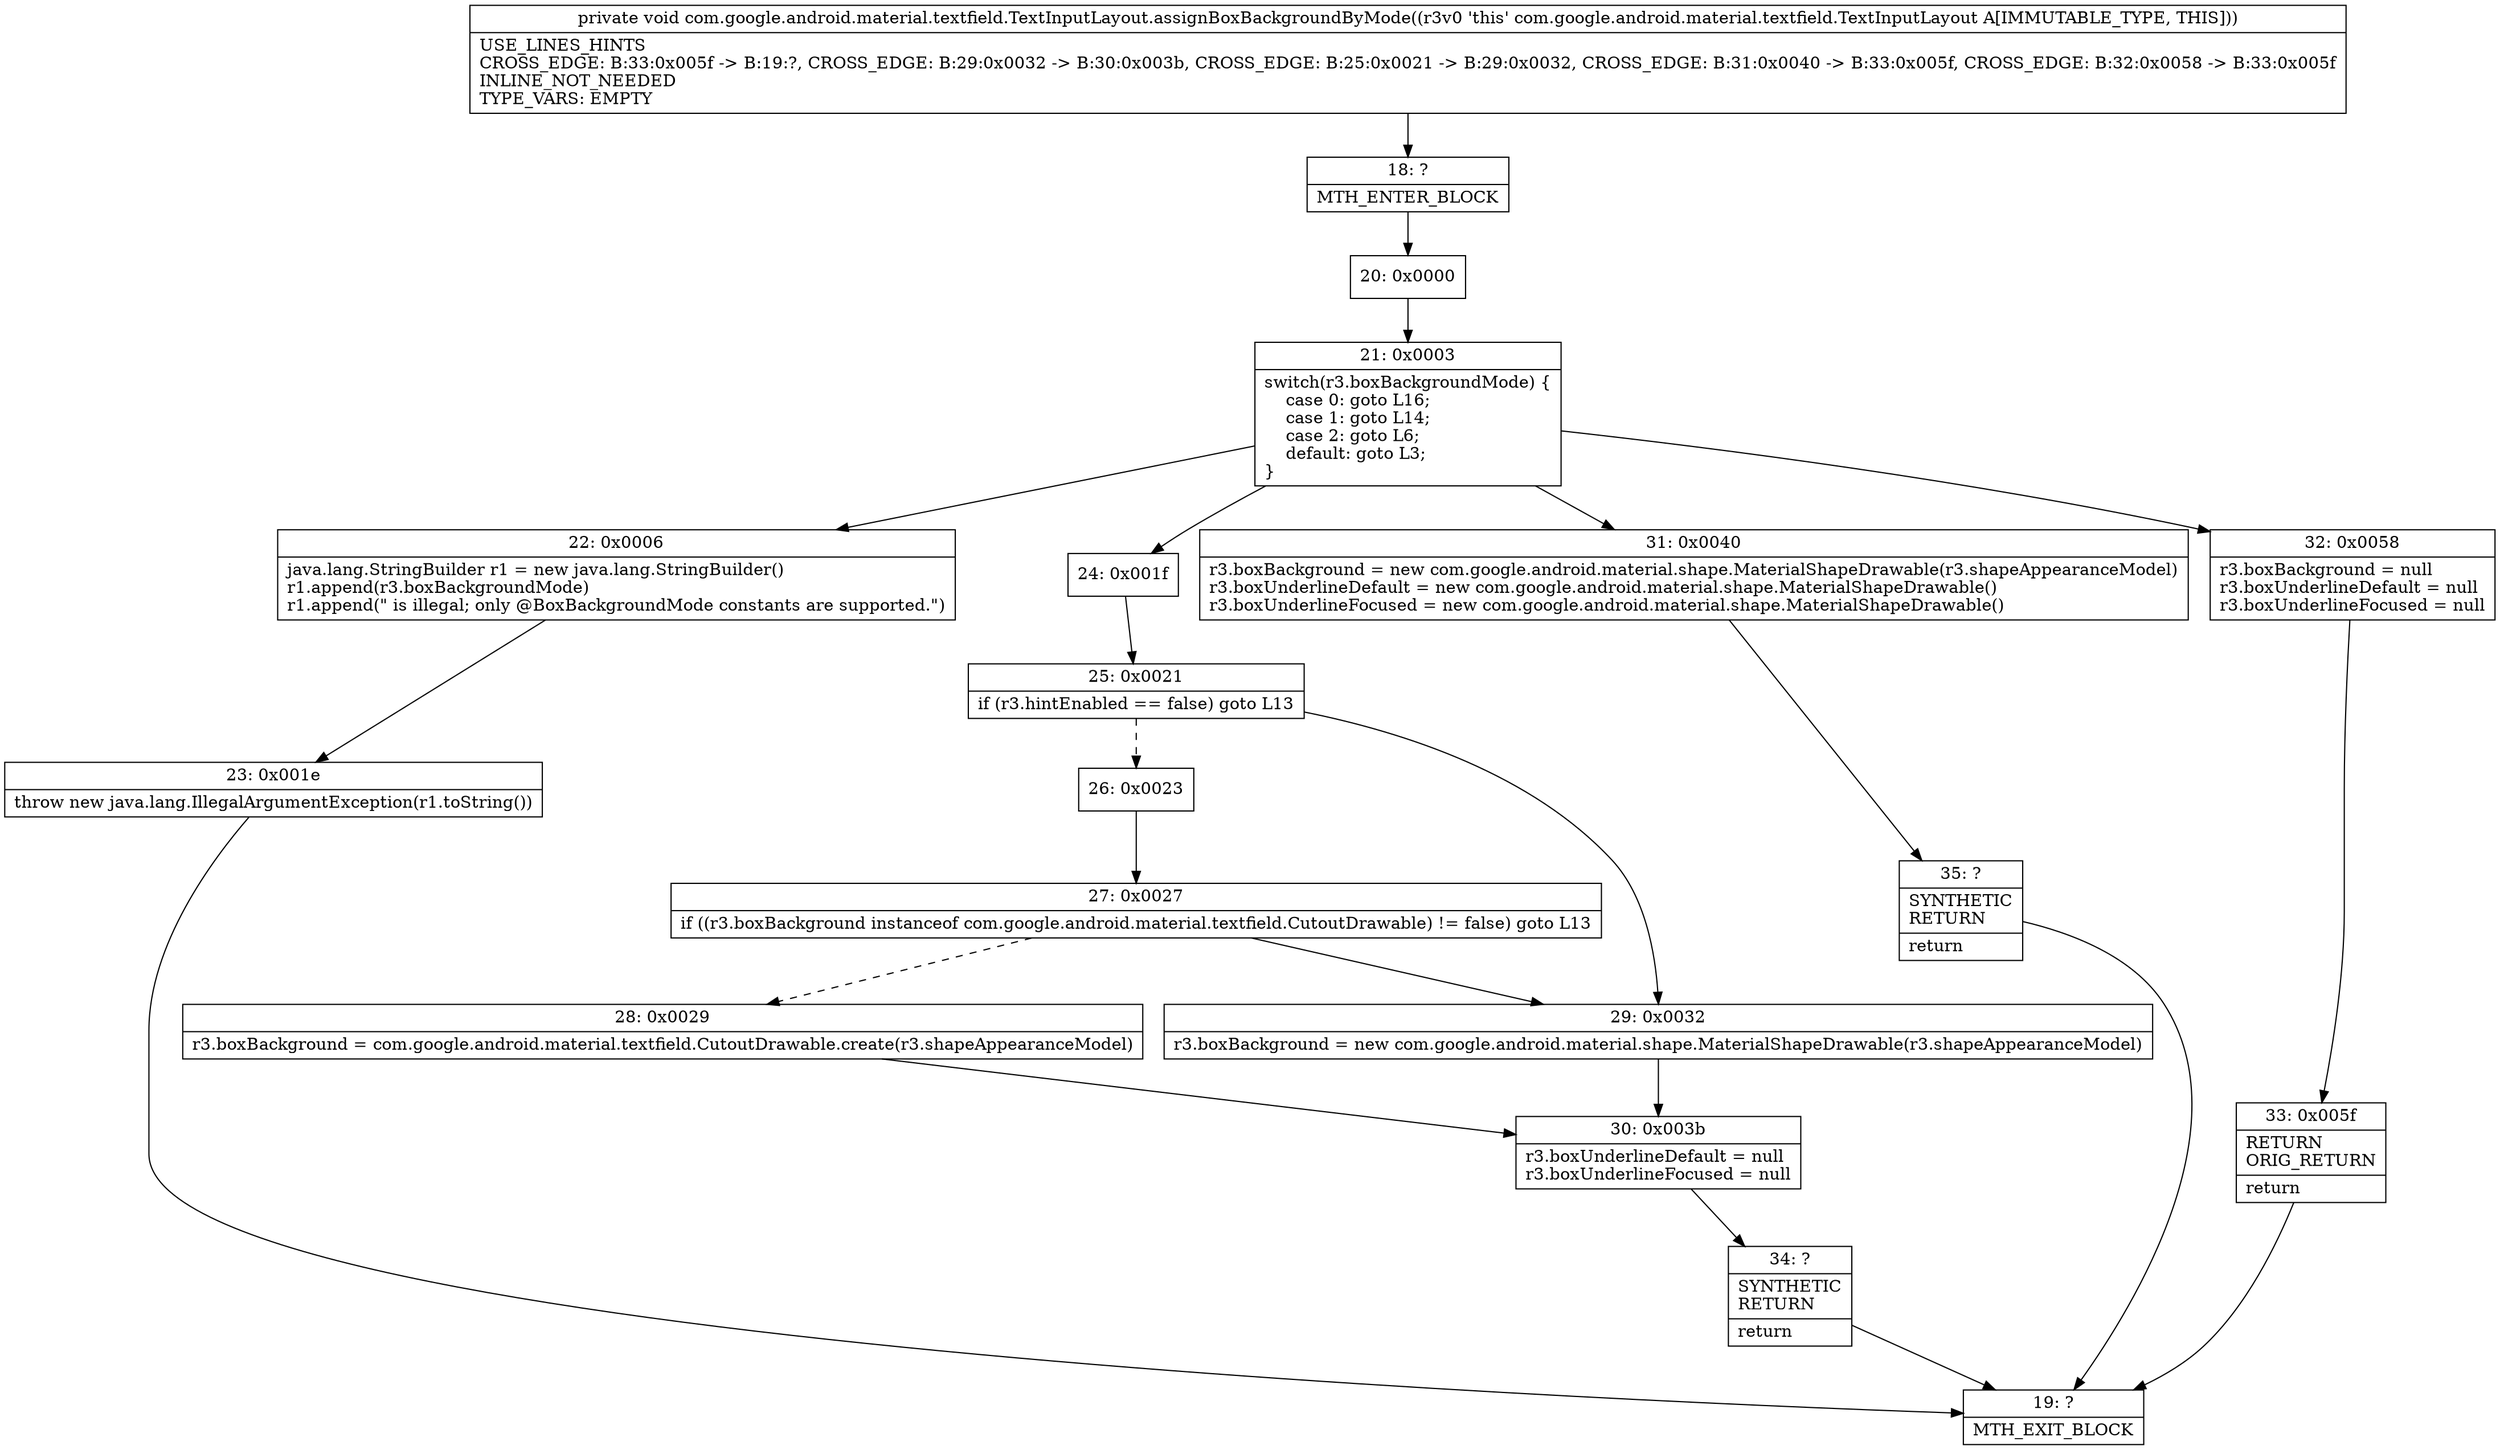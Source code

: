 digraph "CFG forcom.google.android.material.textfield.TextInputLayout.assignBoxBackgroundByMode()V" {
Node_18 [shape=record,label="{18\:\ ?|MTH_ENTER_BLOCK\l}"];
Node_20 [shape=record,label="{20\:\ 0x0000}"];
Node_21 [shape=record,label="{21\:\ 0x0003|switch(r3.boxBackgroundMode) \{\l    case 0: goto L16;\l    case 1: goto L14;\l    case 2: goto L6;\l    default: goto L3;\l\}\l}"];
Node_22 [shape=record,label="{22\:\ 0x0006|java.lang.StringBuilder r1 = new java.lang.StringBuilder()\lr1.append(r3.boxBackgroundMode)\lr1.append(\" is illegal; only @BoxBackgroundMode constants are supported.\")\l}"];
Node_23 [shape=record,label="{23\:\ 0x001e|throw new java.lang.IllegalArgumentException(r1.toString())\l}"];
Node_19 [shape=record,label="{19\:\ ?|MTH_EXIT_BLOCK\l}"];
Node_24 [shape=record,label="{24\:\ 0x001f}"];
Node_25 [shape=record,label="{25\:\ 0x0021|if (r3.hintEnabled == false) goto L13\l}"];
Node_26 [shape=record,label="{26\:\ 0x0023}"];
Node_27 [shape=record,label="{27\:\ 0x0027|if ((r3.boxBackground instanceof com.google.android.material.textfield.CutoutDrawable) != false) goto L13\l}"];
Node_28 [shape=record,label="{28\:\ 0x0029|r3.boxBackground = com.google.android.material.textfield.CutoutDrawable.create(r3.shapeAppearanceModel)\l}"];
Node_30 [shape=record,label="{30\:\ 0x003b|r3.boxUnderlineDefault = null\lr3.boxUnderlineFocused = null\l}"];
Node_34 [shape=record,label="{34\:\ ?|SYNTHETIC\lRETURN\l|return\l}"];
Node_29 [shape=record,label="{29\:\ 0x0032|r3.boxBackground = new com.google.android.material.shape.MaterialShapeDrawable(r3.shapeAppearanceModel)\l}"];
Node_31 [shape=record,label="{31\:\ 0x0040|r3.boxBackground = new com.google.android.material.shape.MaterialShapeDrawable(r3.shapeAppearanceModel)\lr3.boxUnderlineDefault = new com.google.android.material.shape.MaterialShapeDrawable()\lr3.boxUnderlineFocused = new com.google.android.material.shape.MaterialShapeDrawable()\l}"];
Node_35 [shape=record,label="{35\:\ ?|SYNTHETIC\lRETURN\l|return\l}"];
Node_32 [shape=record,label="{32\:\ 0x0058|r3.boxBackground = null\lr3.boxUnderlineDefault = null\lr3.boxUnderlineFocused = null\l}"];
Node_33 [shape=record,label="{33\:\ 0x005f|RETURN\lORIG_RETURN\l|return\l}"];
MethodNode[shape=record,label="{private void com.google.android.material.textfield.TextInputLayout.assignBoxBackgroundByMode((r3v0 'this' com.google.android.material.textfield.TextInputLayout A[IMMUTABLE_TYPE, THIS]))  | USE_LINES_HINTS\lCROSS_EDGE: B:33:0x005f \-\> B:19:?, CROSS_EDGE: B:29:0x0032 \-\> B:30:0x003b, CROSS_EDGE: B:25:0x0021 \-\> B:29:0x0032, CROSS_EDGE: B:31:0x0040 \-\> B:33:0x005f, CROSS_EDGE: B:32:0x0058 \-\> B:33:0x005f\lINLINE_NOT_NEEDED\lTYPE_VARS: EMPTY\l}"];
MethodNode -> Node_18;Node_18 -> Node_20;
Node_20 -> Node_21;
Node_21 -> Node_22;
Node_21 -> Node_24;
Node_21 -> Node_31;
Node_21 -> Node_32;
Node_22 -> Node_23;
Node_23 -> Node_19;
Node_24 -> Node_25;
Node_25 -> Node_26[style=dashed];
Node_25 -> Node_29;
Node_26 -> Node_27;
Node_27 -> Node_28[style=dashed];
Node_27 -> Node_29;
Node_28 -> Node_30;
Node_30 -> Node_34;
Node_34 -> Node_19;
Node_29 -> Node_30;
Node_31 -> Node_35;
Node_35 -> Node_19;
Node_32 -> Node_33;
Node_33 -> Node_19;
}

